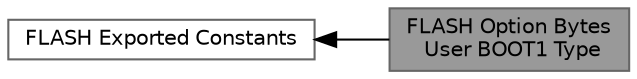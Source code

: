 digraph "FLASH Option Bytes User BOOT1 Type"
{
 // LATEX_PDF_SIZE
  bgcolor="transparent";
  edge [fontname=Helvetica,fontsize=10,labelfontname=Helvetica,labelfontsize=10];
  node [fontname=Helvetica,fontsize=10,shape=box,height=0.2,width=0.4];
  rankdir=LR;
  Node2 [label="FLASH Exported Constants",height=0.2,width=0.4,color="grey40", fillcolor="white", style="filled",URL="$group___f_l_a_s_h___exported___constants.html",tooltip=" "];
  Node1 [label="FLASH Option Bytes\l User BOOT1 Type",height=0.2,width=0.4,color="gray40", fillcolor="grey60", style="filled", fontcolor="black",tooltip=" "];
  Node2->Node1 [shape=plaintext, dir="back", style="solid"];
}
